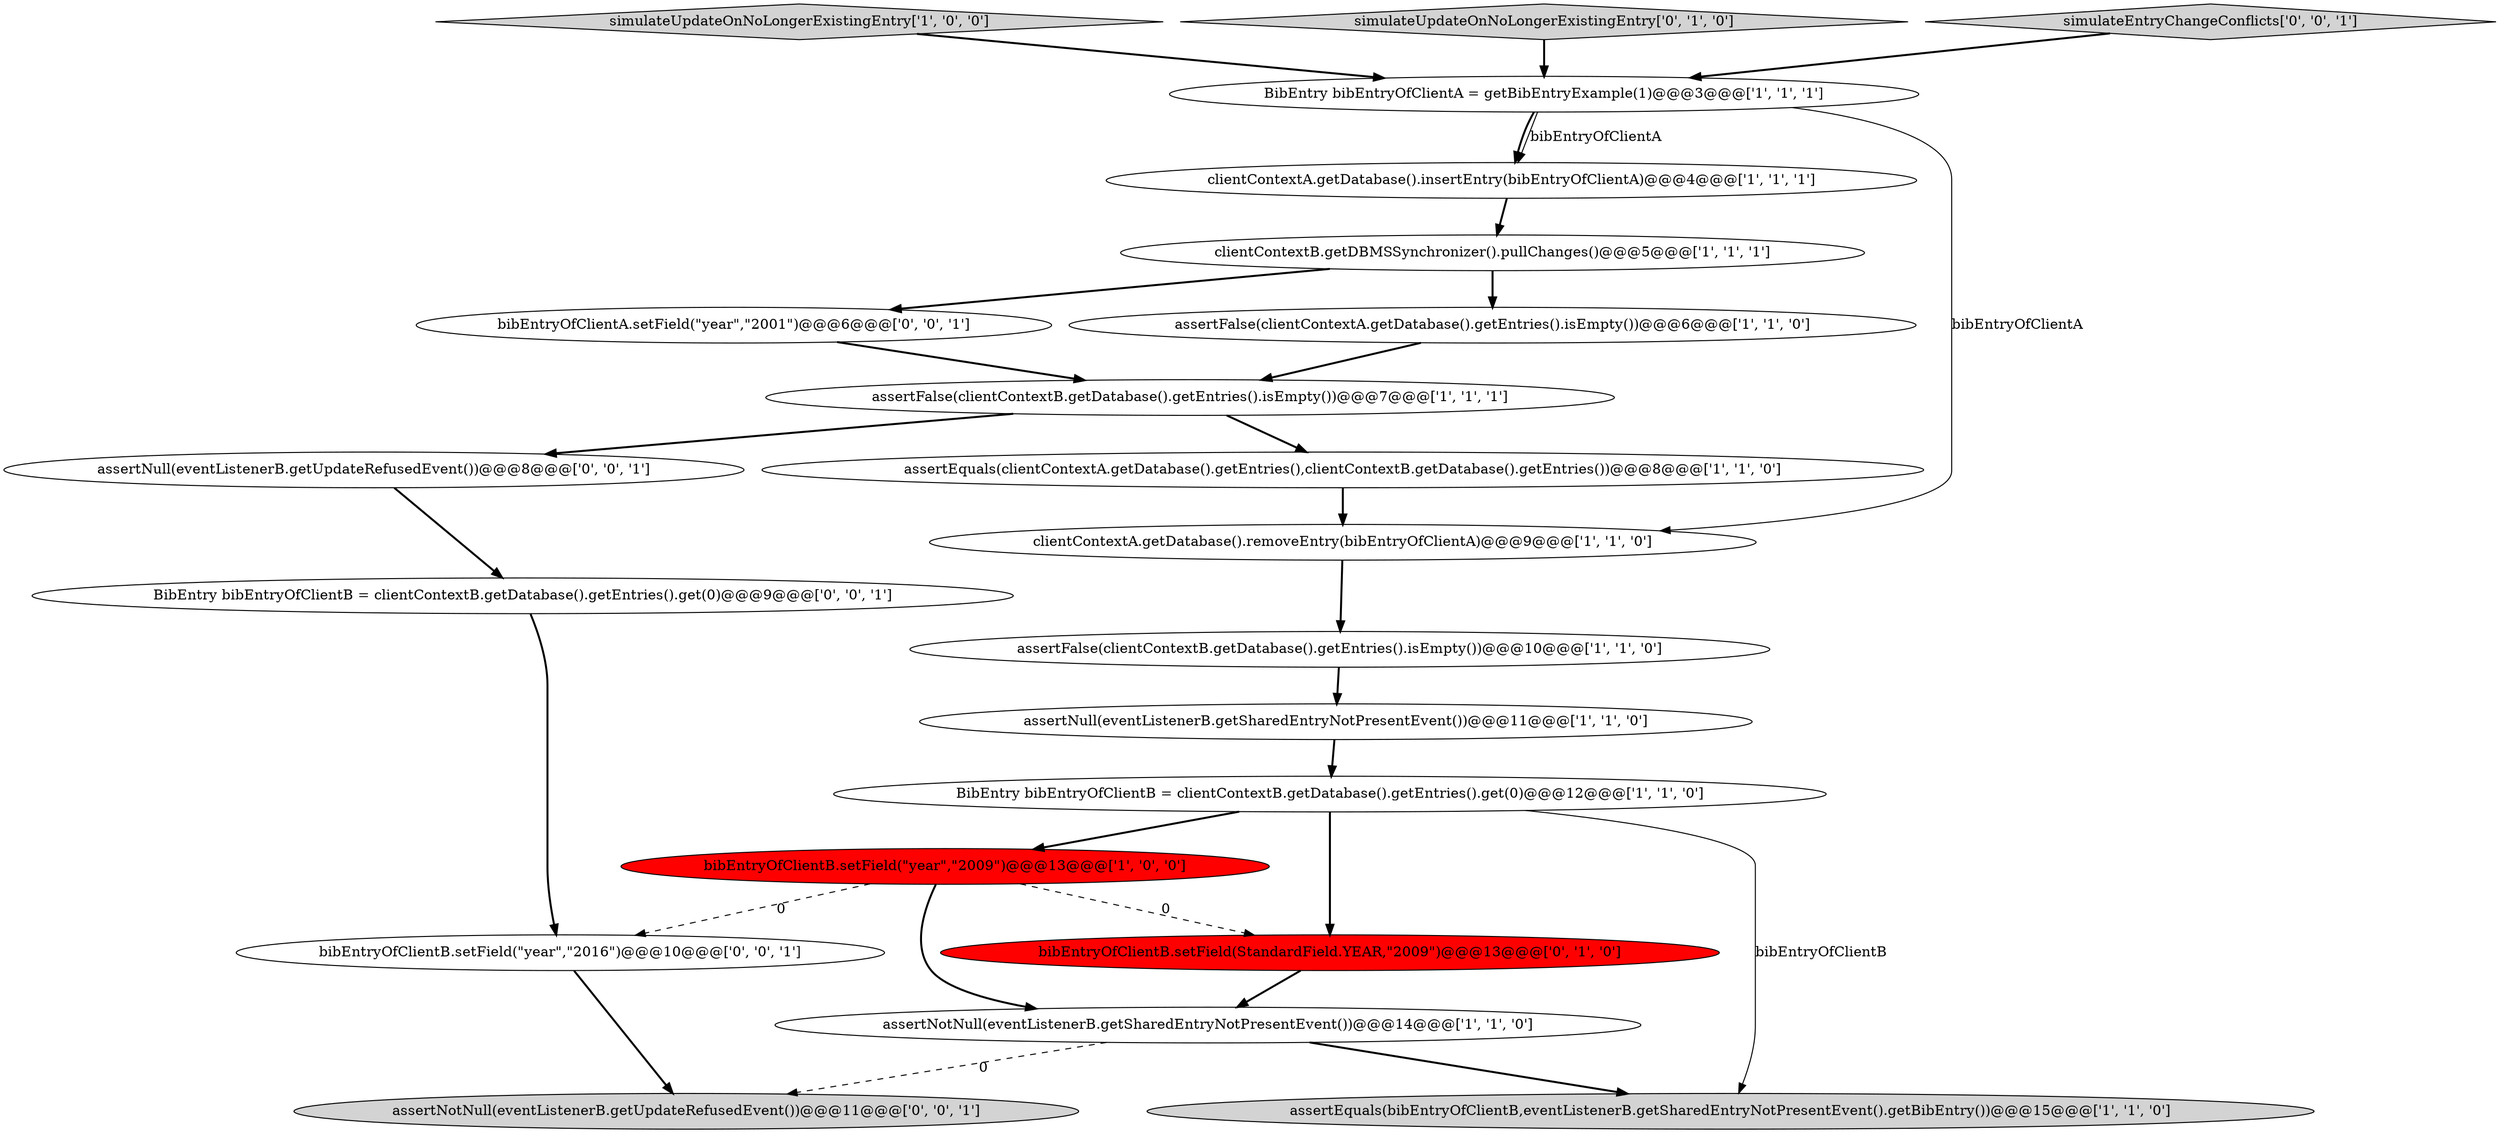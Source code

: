 digraph {
20 [style = filled, label = "bibEntryOfClientA.setField(\"year\",\"2001\")@@@6@@@['0', '0', '1']", fillcolor = white, shape = ellipse image = "AAA0AAABBB3BBB"];
7 [style = filled, label = "assertEquals(clientContextA.getDatabase().getEntries(),clientContextB.getDatabase().getEntries())@@@8@@@['1', '1', '0']", fillcolor = white, shape = ellipse image = "AAA0AAABBB1BBB"];
1 [style = filled, label = "simulateUpdateOnNoLongerExistingEntry['1', '0', '0']", fillcolor = lightgray, shape = diamond image = "AAA0AAABBB1BBB"];
5 [style = filled, label = "assertNotNull(eventListenerB.getSharedEntryNotPresentEvent())@@@14@@@['1', '1', '0']", fillcolor = white, shape = ellipse image = "AAA0AAABBB1BBB"];
9 [style = filled, label = "assertFalse(clientContextA.getDatabase().getEntries().isEmpty())@@@6@@@['1', '1', '0']", fillcolor = white, shape = ellipse image = "AAA0AAABBB1BBB"];
19 [style = filled, label = "assertNotNull(eventListenerB.getUpdateRefusedEvent())@@@11@@@['0', '0', '1']", fillcolor = lightgray, shape = ellipse image = "AAA0AAABBB3BBB"];
4 [style = filled, label = "clientContextA.getDatabase().insertEntry(bibEntryOfClientA)@@@4@@@['1', '1', '1']", fillcolor = white, shape = ellipse image = "AAA0AAABBB1BBB"];
15 [style = filled, label = "bibEntryOfClientB.setField(StandardField.YEAR,\"2009\")@@@13@@@['0', '1', '0']", fillcolor = red, shape = ellipse image = "AAA1AAABBB2BBB"];
10 [style = filled, label = "assertEquals(bibEntryOfClientB,eventListenerB.getSharedEntryNotPresentEvent().getBibEntry())@@@15@@@['1', '1', '0']", fillcolor = lightgray, shape = ellipse image = "AAA0AAABBB1BBB"];
2 [style = filled, label = "clientContextA.getDatabase().removeEntry(bibEntryOfClientA)@@@9@@@['1', '1', '0']", fillcolor = white, shape = ellipse image = "AAA0AAABBB1BBB"];
8 [style = filled, label = "assertFalse(clientContextB.getDatabase().getEntries().isEmpty())@@@10@@@['1', '1', '0']", fillcolor = white, shape = ellipse image = "AAA0AAABBB1BBB"];
14 [style = filled, label = "simulateUpdateOnNoLongerExistingEntry['0', '1', '0']", fillcolor = lightgray, shape = diamond image = "AAA0AAABBB2BBB"];
0 [style = filled, label = "clientContextB.getDBMSSynchronizer().pullChanges()@@@5@@@['1', '1', '1']", fillcolor = white, shape = ellipse image = "AAA0AAABBB1BBB"];
17 [style = filled, label = "simulateEntryChangeConflicts['0', '0', '1']", fillcolor = lightgray, shape = diamond image = "AAA0AAABBB3BBB"];
3 [style = filled, label = "BibEntry bibEntryOfClientA = getBibEntryExample(1)@@@3@@@['1', '1', '1']", fillcolor = white, shape = ellipse image = "AAA0AAABBB1BBB"];
12 [style = filled, label = "BibEntry bibEntryOfClientB = clientContextB.getDatabase().getEntries().get(0)@@@12@@@['1', '1', '0']", fillcolor = white, shape = ellipse image = "AAA0AAABBB1BBB"];
13 [style = filled, label = "assertNull(eventListenerB.getSharedEntryNotPresentEvent())@@@11@@@['1', '1', '0']", fillcolor = white, shape = ellipse image = "AAA0AAABBB1BBB"];
21 [style = filled, label = "BibEntry bibEntryOfClientB = clientContextB.getDatabase().getEntries().get(0)@@@9@@@['0', '0', '1']", fillcolor = white, shape = ellipse image = "AAA0AAABBB3BBB"];
16 [style = filled, label = "assertNull(eventListenerB.getUpdateRefusedEvent())@@@8@@@['0', '0', '1']", fillcolor = white, shape = ellipse image = "AAA0AAABBB3BBB"];
11 [style = filled, label = "bibEntryOfClientB.setField(\"year\",\"2009\")@@@13@@@['1', '0', '0']", fillcolor = red, shape = ellipse image = "AAA1AAABBB1BBB"];
6 [style = filled, label = "assertFalse(clientContextB.getDatabase().getEntries().isEmpty())@@@7@@@['1', '1', '1']", fillcolor = white, shape = ellipse image = "AAA0AAABBB1BBB"];
18 [style = filled, label = "bibEntryOfClientB.setField(\"year\",\"2016\")@@@10@@@['0', '0', '1']", fillcolor = white, shape = ellipse image = "AAA0AAABBB3BBB"];
14->3 [style = bold, label=""];
5->10 [style = bold, label=""];
0->9 [style = bold, label=""];
11->15 [style = dashed, label="0"];
3->2 [style = solid, label="bibEntryOfClientA"];
3->4 [style = solid, label="bibEntryOfClientA"];
12->15 [style = bold, label=""];
12->11 [style = bold, label=""];
1->3 [style = bold, label=""];
18->19 [style = bold, label=""];
20->6 [style = bold, label=""];
12->10 [style = solid, label="bibEntryOfClientB"];
3->4 [style = bold, label=""];
21->18 [style = bold, label=""];
15->5 [style = bold, label=""];
9->6 [style = bold, label=""];
4->0 [style = bold, label=""];
11->5 [style = bold, label=""];
13->12 [style = bold, label=""];
6->16 [style = bold, label=""];
7->2 [style = bold, label=""];
16->21 [style = bold, label=""];
11->18 [style = dashed, label="0"];
17->3 [style = bold, label=""];
0->20 [style = bold, label=""];
6->7 [style = bold, label=""];
5->19 [style = dashed, label="0"];
8->13 [style = bold, label=""];
2->8 [style = bold, label=""];
}
